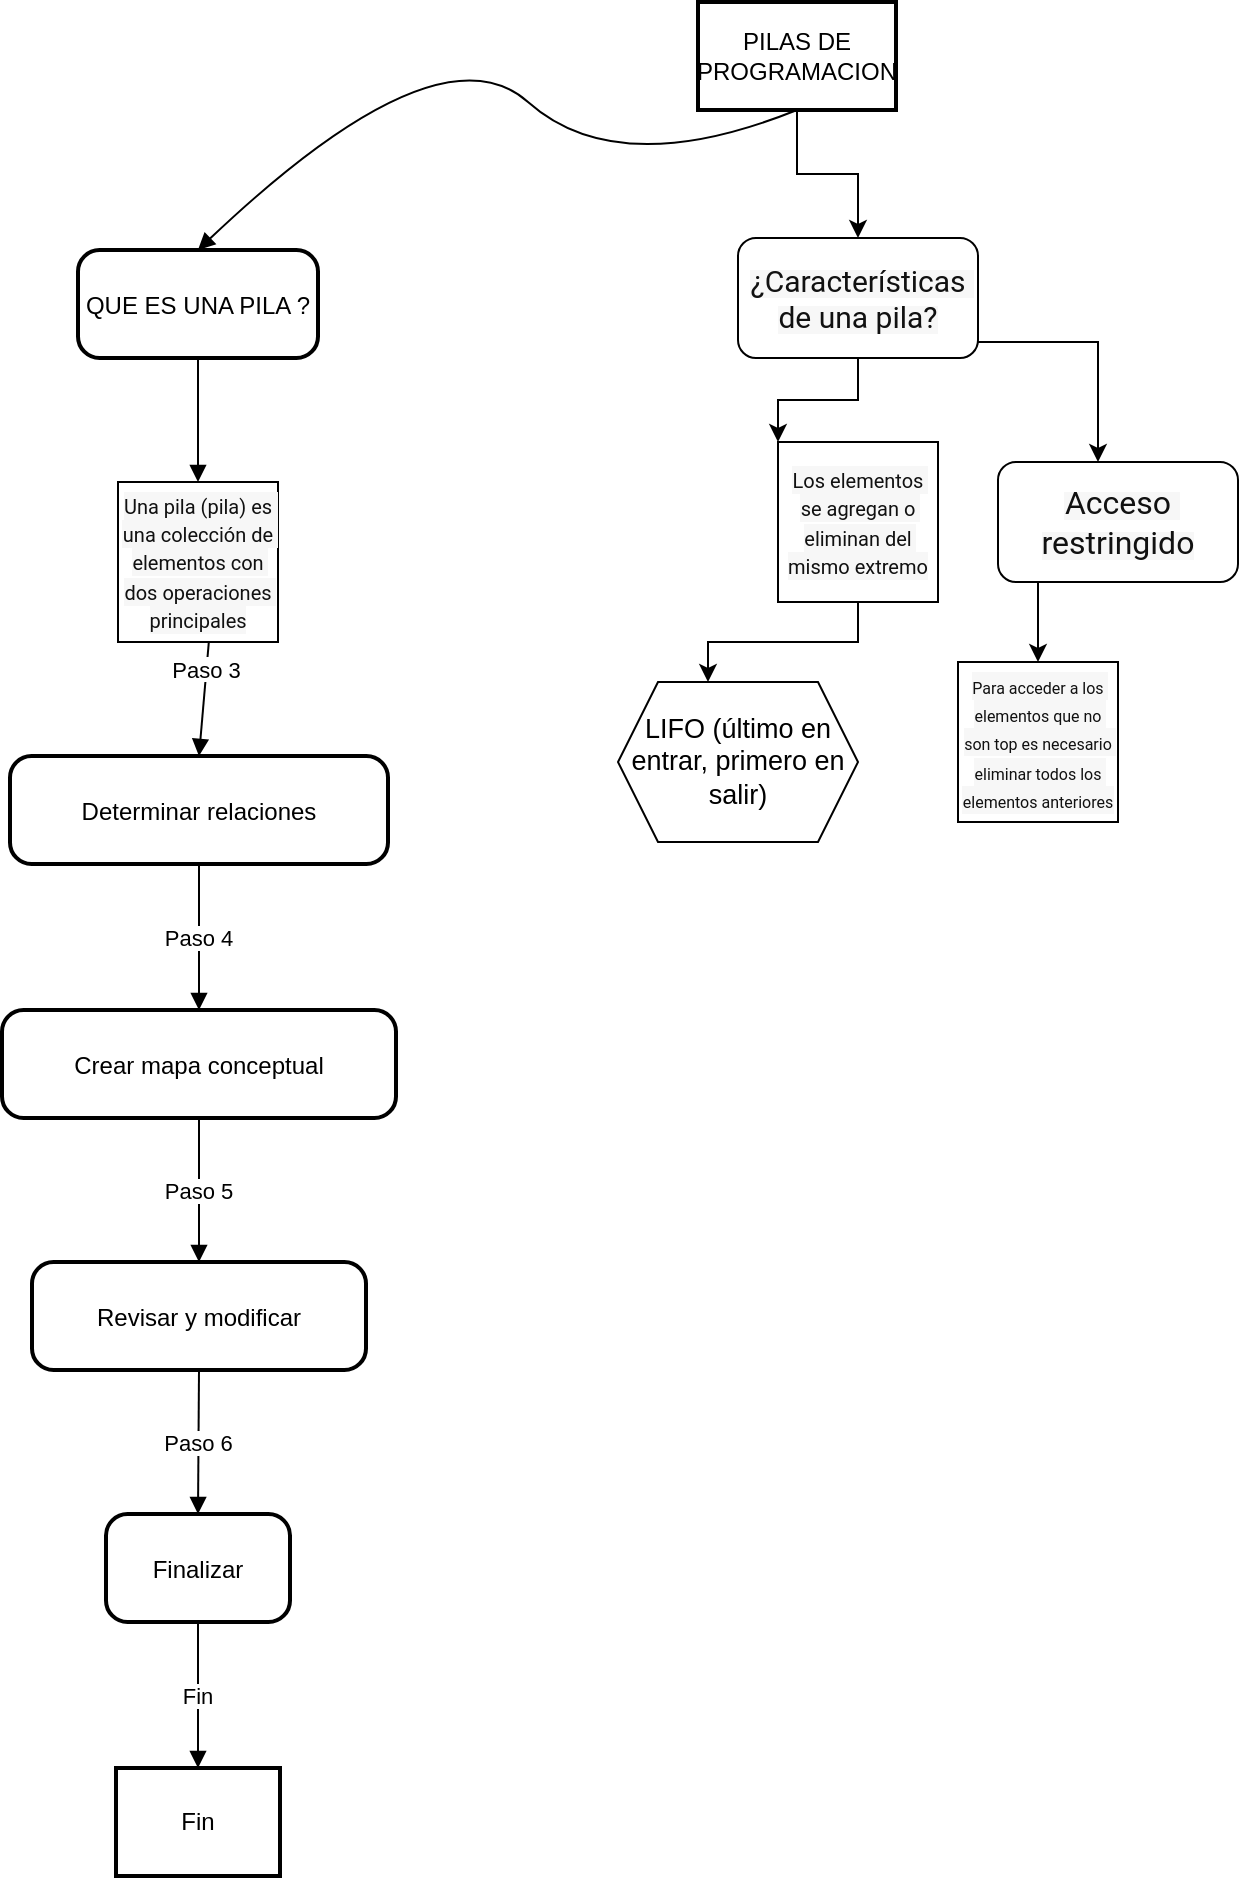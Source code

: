 <mxfile version="26.1.1">
  <diagram name="Página-1" id="UukYnP5Gz-hjOmvByLk4">
    <mxGraphModel dx="1042" dy="565" grid="1" gridSize="10" guides="1" tooltips="1" connect="1" arrows="1" fold="1" page="1" pageScale="1" pageWidth="827" pageHeight="1169" math="0" shadow="0">
      <root>
        <mxCell id="0" />
        <mxCell id="1" parent="0" />
        <mxCell id="wiS48bseuo1nzFtTOPLk-23" value="" style="edgeStyle=orthogonalEdgeStyle;rounded=0;orthogonalLoop=1;jettySize=auto;html=1;" edge="1" parent="1" source="2" target="wiS48bseuo1nzFtTOPLk-22">
          <mxGeometry relative="1" as="geometry" />
        </mxCell>
        <mxCell id="2" value="PILAS DE PROGRAMACION" style="whiteSpace=wrap;strokeWidth=2;" parent="1" vertex="1">
          <mxGeometry x="370" y="10" width="99" height="54" as="geometry" />
        </mxCell>
        <mxCell id="3" value="QUE ES UNA PILA ?" style="rounded=1;arcSize=20;strokeWidth=2" parent="1" vertex="1">
          <mxGeometry x="60" y="134" width="120" height="54" as="geometry" />
        </mxCell>
        <mxCell id="5" value="Determinar relaciones" style="rounded=1;arcSize=20;strokeWidth=2" parent="1" vertex="1">
          <mxGeometry x="26" y="387" width="189" height="54" as="geometry" />
        </mxCell>
        <mxCell id="6" value="Crear mapa conceptual" style="rounded=1;arcSize=20;strokeWidth=2" parent="1" vertex="1">
          <mxGeometry x="22" y="514" width="197" height="54" as="geometry" />
        </mxCell>
        <mxCell id="7" value="Revisar y modificar" style="rounded=1;arcSize=20;strokeWidth=2" parent="1" vertex="1">
          <mxGeometry x="37" y="640" width="167" height="54" as="geometry" />
        </mxCell>
        <mxCell id="8" value="Finalizar" style="rounded=1;arcSize=20;strokeWidth=2" parent="1" vertex="1">
          <mxGeometry x="74" y="766" width="92" height="54" as="geometry" />
        </mxCell>
        <mxCell id="9" value="Fin" style="whiteSpace=wrap;strokeWidth=2;" parent="1" vertex="1">
          <mxGeometry x="79" y="893" width="82" height="54" as="geometry" />
        </mxCell>
        <mxCell id="10" value="" style="curved=1;startArrow=none;endArrow=block;exitX=0.5;exitY=1;entryX=0.5;entryY=0.01;" parent="1" source="2" target="3" edge="1">
          <mxGeometry relative="1" as="geometry">
            <Array as="points">
              <mxPoint x="330" y="100" />
              <mxPoint x="240" y="20" />
            </Array>
          </mxGeometry>
        </mxCell>
        <mxCell id="11" value="" style="curved=1;startArrow=none;endArrow=block;exitX=0.5;exitY=1.01;" parent="1" source="3" edge="1">
          <mxGeometry relative="1" as="geometry">
            <Array as="points" />
            <mxPoint x="120" y="250" as="targetPoint" />
          </mxGeometry>
        </mxCell>
        <mxCell id="12" value="Paso 3" style="curved=1;startArrow=none;endArrow=block;exitX=0.5;exitY=1;entryX=0.5;entryY=0;" parent="1" target="5" edge="1">
          <mxGeometry relative="1" as="geometry">
            <Array as="points" />
            <mxPoint x="128" y="300" as="sourcePoint" />
          </mxGeometry>
        </mxCell>
        <mxCell id="13" value="Paso 4" style="curved=1;startArrow=none;endArrow=block;exitX=0.5;exitY=1;entryX=0.5;entryY=-0.01;" parent="1" source="5" target="6" edge="1">
          <mxGeometry relative="1" as="geometry">
            <Array as="points" />
          </mxGeometry>
        </mxCell>
        <mxCell id="14" value="Paso 5" style="curved=1;startArrow=none;endArrow=block;exitX=0.5;exitY=0.99;entryX=0.5;entryY=0;" parent="1" source="6" target="7" edge="1">
          <mxGeometry relative="1" as="geometry">
            <Array as="points" />
          </mxGeometry>
        </mxCell>
        <mxCell id="15" value="Paso 6" style="curved=1;startArrow=none;endArrow=block;exitX=0.5;exitY=1;entryX=0.5;entryY=0.01;" parent="1" source="7" target="8" edge="1">
          <mxGeometry relative="1" as="geometry">
            <Array as="points" />
          </mxGeometry>
        </mxCell>
        <mxCell id="16" value="Fin" style="curved=1;startArrow=none;endArrow=block;exitX=0.5;exitY=1.01;entryX=0.5;entryY=0;" parent="1" source="8" target="9" edge="1">
          <mxGeometry relative="1" as="geometry">
            <Array as="points" />
          </mxGeometry>
        </mxCell>
        <mxCell id="wiS48bseuo1nzFtTOPLk-17" value="&lt;p data-pm-slice=&quot;1 1 [&amp;quot;list&amp;quot;,{&amp;quot;spread&amp;quot;:false,&amp;quot;start&amp;quot;:56,&amp;quot;end&amp;quot;:219},&amp;quot;regular_list_item&amp;quot;,{&amp;quot;start&amp;quot;:56,&amp;quot;end&amp;quot;:154}]&quot;&gt;&lt;span style=&quot;color: rgb(17, 17, 17); font-family: Roboto, sans-serif; text-align: start; white-space-collapse: preserve; background-color: rgb(247, 247, 247);&quot;&gt;&lt;font style=&quot;font-size: 10px;&quot;&gt;Una pila (pila) es una colección de elementos con dos operaciones principales&lt;/font&gt;&lt;/span&gt;&lt;/p&gt;" style="whiteSpace=wrap;html=1;aspect=fixed;" vertex="1" parent="1">
          <mxGeometry x="80" y="250" width="80" height="80" as="geometry" />
        </mxCell>
        <mxCell id="wiS48bseuo1nzFtTOPLk-31" style="edgeStyle=orthogonalEdgeStyle;rounded=0;orthogonalLoop=1;jettySize=auto;html=1;exitX=0.5;exitY=1;exitDx=0;exitDy=0;entryX=0.5;entryY=0;entryDx=0;entryDy=0;" edge="1" parent="1" source="wiS48bseuo1nzFtTOPLk-21" target="wiS48bseuo1nzFtTOPLk-30">
          <mxGeometry relative="1" as="geometry">
            <Array as="points">
              <mxPoint x="590" y="280" />
              <mxPoint x="650" y="280" />
            </Array>
          </mxGeometry>
        </mxCell>
        <mxCell id="wiS48bseuo1nzFtTOPLk-21" value="&lt;span style=&quot;color: rgb(17, 17, 17); font-family: Roboto, sans-serif; text-align: start; white-space-collapse: preserve; background-color: rgb(247, 247, 247);&quot;&gt;&lt;font style=&quot;font-size: 16px;&quot;&gt;Acceso restringido&lt;/font&gt;&lt;/span&gt;" style="rounded=1;whiteSpace=wrap;html=1;" vertex="1" parent="1">
          <mxGeometry x="520" y="240" width="120" height="60" as="geometry" />
        </mxCell>
        <mxCell id="wiS48bseuo1nzFtTOPLk-25" style="edgeStyle=orthogonalEdgeStyle;rounded=0;orthogonalLoop=1;jettySize=auto;html=1;exitX=0.5;exitY=1;exitDx=0;exitDy=0;" edge="1" parent="1" source="wiS48bseuo1nzFtTOPLk-22" target="wiS48bseuo1nzFtTOPLk-21">
          <mxGeometry relative="1" as="geometry">
            <Array as="points">
              <mxPoint x="450" y="180" />
              <mxPoint x="570" y="180" />
              <mxPoint x="570" y="250" />
            </Array>
          </mxGeometry>
        </mxCell>
        <mxCell id="wiS48bseuo1nzFtTOPLk-27" style="edgeStyle=orthogonalEdgeStyle;rounded=0;orthogonalLoop=1;jettySize=auto;html=1;exitX=0.5;exitY=1;exitDx=0;exitDy=0;entryX=0;entryY=0;entryDx=0;entryDy=0;" edge="1" parent="1" source="wiS48bseuo1nzFtTOPLk-22" target="wiS48bseuo1nzFtTOPLk-26">
          <mxGeometry relative="1" as="geometry" />
        </mxCell>
        <mxCell id="wiS48bseuo1nzFtTOPLk-22" value="&lt;span style=&quot;color: rgb(17, 17, 17); font-family: Roboto, sans-serif; text-align: start; white-space-collapse: preserve; background-color: rgb(247, 247, 247);&quot;&gt;&lt;font style=&quot;font-size: 15px;&quot;&gt;&lt;span&gt;&lt;span&gt;¿Características de una pila?&lt;/span&gt;&lt;/span&gt;&lt;/font&gt;&lt;/span&gt;" style="rounded=1;whiteSpace=wrap;html=1;" vertex="1" parent="1">
          <mxGeometry x="390" y="128" width="120" height="60" as="geometry" />
        </mxCell>
        <mxCell id="wiS48bseuo1nzFtTOPLk-29" style="edgeStyle=orthogonalEdgeStyle;rounded=0;orthogonalLoop=1;jettySize=auto;html=1;exitX=0.5;exitY=1;exitDx=0;exitDy=0;entryX=0.375;entryY=0;entryDx=0;entryDy=0;" edge="1" parent="1" source="wiS48bseuo1nzFtTOPLk-26" target="wiS48bseuo1nzFtTOPLk-28">
          <mxGeometry relative="1" as="geometry" />
        </mxCell>
        <mxCell id="wiS48bseuo1nzFtTOPLk-26" value="&lt;span style=&quot;color: rgb(17, 17, 17); font-family: Roboto, sans-serif; text-align: start; white-space-collapse: preserve; background-color: rgb(247, 247, 247);&quot;&gt;&lt;font style=&quot;font-size: 10px;&quot;&gt;Los elementos se agregan o eliminan del mismo extremo&lt;/font&gt;&lt;/span&gt;" style="whiteSpace=wrap;html=1;aspect=fixed;" vertex="1" parent="1">
          <mxGeometry x="410" y="230" width="80" height="80" as="geometry" />
        </mxCell>
        <mxCell id="wiS48bseuo1nzFtTOPLk-28" value="&lt;span data-lucid-content=&quot;{&amp;quot;t&amp;quot;:&amp;quot;LIFO (Last In, First Out)&amp;quot;,&amp;quot;m&amp;quot;:[{&amp;quot;s&amp;quot;:0,&amp;quot;n&amp;quot;:&amp;quot;a&amp;quot;,&amp;quot;v&amp;quot;:&amp;quot;center&amp;quot;},{&amp;quot;s&amp;quot;:0,&amp;quot;n&amp;quot;:&amp;quot;s&amp;quot;,&amp;quot;v&amp;quot;:18,&amp;quot;e&amp;quot;:25},{&amp;quot;s&amp;quot;:0,&amp;quot;n&amp;quot;:&amp;quot;fsp&amp;quot;,&amp;quot;v&amp;quot;:&amp;quot;ss_presetShapeStyle2_textStyle&amp;quot;,&amp;quot;e&amp;quot;:25},{&amp;quot;s&amp;quot;:0,&amp;quot;n&amp;quot;:&amp;quot;fsp2&amp;quot;,&amp;quot;v&amp;quot;:&amp;quot;ss_presetShapeStyle2_textStyle&amp;quot;,&amp;quot;e&amp;quot;:25}]}&quot; data-lucid-type=&quot;application/vnd.lucid.text&quot;&gt;&lt;span style=&quot;font-size: 13.5px;&quot;&gt;LIFO (último en entrar, primero en salir)&lt;/span&gt;&lt;/span&gt;" style="shape=hexagon;perimeter=hexagonPerimeter2;whiteSpace=wrap;html=1;fixedSize=1;" vertex="1" parent="1">
          <mxGeometry x="330" y="350" width="120" height="80" as="geometry" />
        </mxCell>
        <mxCell id="wiS48bseuo1nzFtTOPLk-30" value="&lt;span style=&quot;color: rgb(17, 17, 17); font-family: Roboto, sans-serif; text-align: start; white-space-collapse: preserve; background-color: rgb(247, 247, 247);&quot;&gt;&lt;font style=&quot;font-size: 8px;&quot;&gt;Para acceder a los elementos que no son top es necesario eliminar todos los elementos anteriores&lt;/font&gt;&lt;/span&gt;" style="whiteSpace=wrap;html=1;aspect=fixed;" vertex="1" parent="1">
          <mxGeometry x="500" y="340" width="80" height="80" as="geometry" />
        </mxCell>
      </root>
    </mxGraphModel>
  </diagram>
</mxfile>
